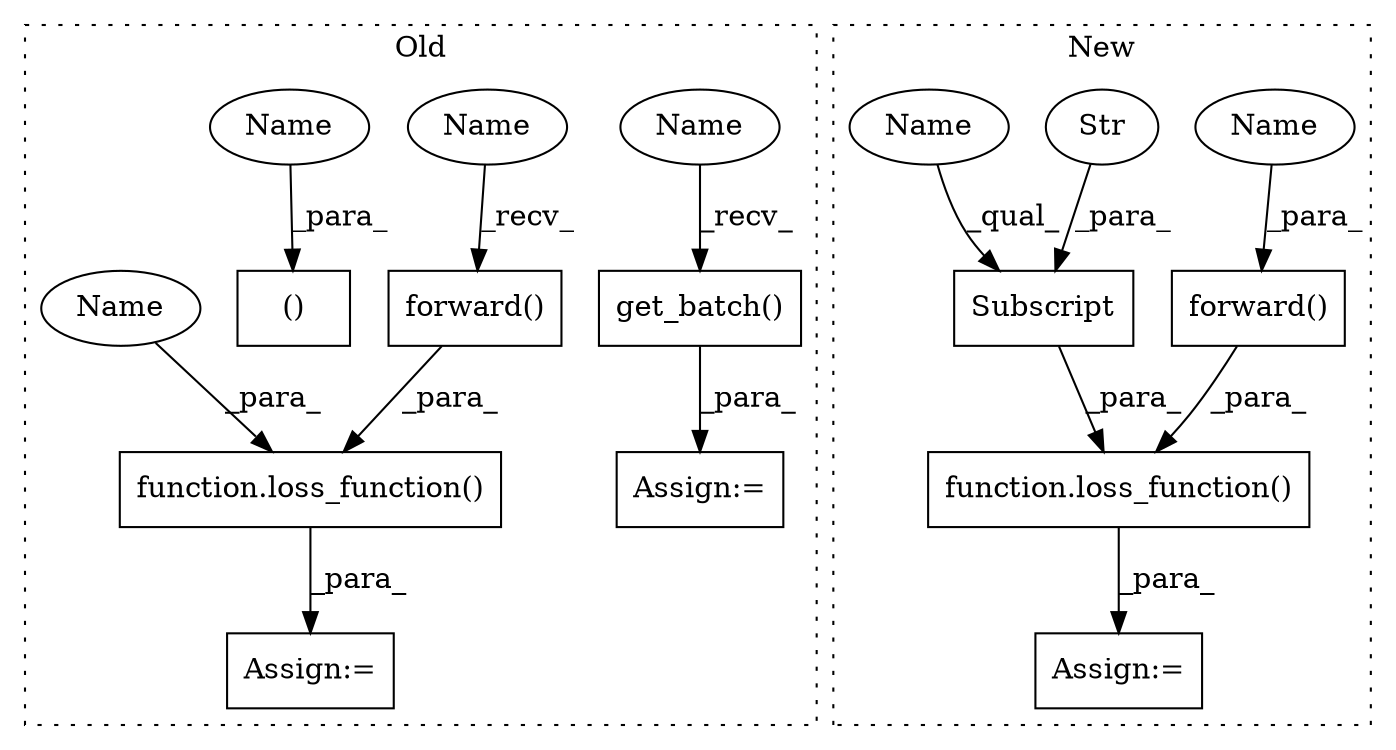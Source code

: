 digraph G {
subgraph cluster0 {
1 [label="function.loss_function()" a="75" s="795,820" l="14,1" shape="box"];
4 [label="()" a="54" s="605" l="39" shape="box"];
6 [label="Assign:=" a="68" s="792" l="3" shape="box"];
9 [label="forward()" a="75" s="684" l="95" shape="box"];
10 [label="get_batch()" a="75" s="647,667" l="15,1" shape="box"];
11 [label="Assign:=" a="68" s="605" l="42" shape="box"];
14 [label="Name" a="87" s="684" l="4" shape="ellipse"];
15 [label="Name" a="87" s="647" l="4" shape="ellipse"];
16 [label="Name" a="87" s="639" l="5" shape="ellipse"];
17 [label="Name" a="87" s="815" l="5" shape="ellipse"];
label = "Old";
style="dotted";
}
subgraph cluster1 {
2 [label="Subscript" a="63" s="588,0" l="14,0" shape="box"];
3 [label="Str" a="66" s="594" l="7" shape="ellipse"];
5 [label="function.loss_function()" a="75" s="568,602" l="14,1" shape="box"];
7 [label="Assign:=" a="68" s="565" l="3" shape="box"];
8 [label="forward()" a="75" s="533,551" l="13,1" shape="box"];
12 [label="Name" a="87" s="546" l="5" shape="ellipse"];
13 [label="Name" a="87" s="588" l="5" shape="ellipse"];
label = "New";
style="dotted";
}
1 -> 6 [label="_para_"];
2 -> 5 [label="_para_"];
3 -> 2 [label="_para_"];
5 -> 7 [label="_para_"];
8 -> 5 [label="_para_"];
9 -> 1 [label="_para_"];
10 -> 11 [label="_para_"];
12 -> 8 [label="_para_"];
13 -> 2 [label="_qual_"];
14 -> 9 [label="_recv_"];
15 -> 10 [label="_recv_"];
16 -> 4 [label="_para_"];
17 -> 1 [label="_para_"];
}